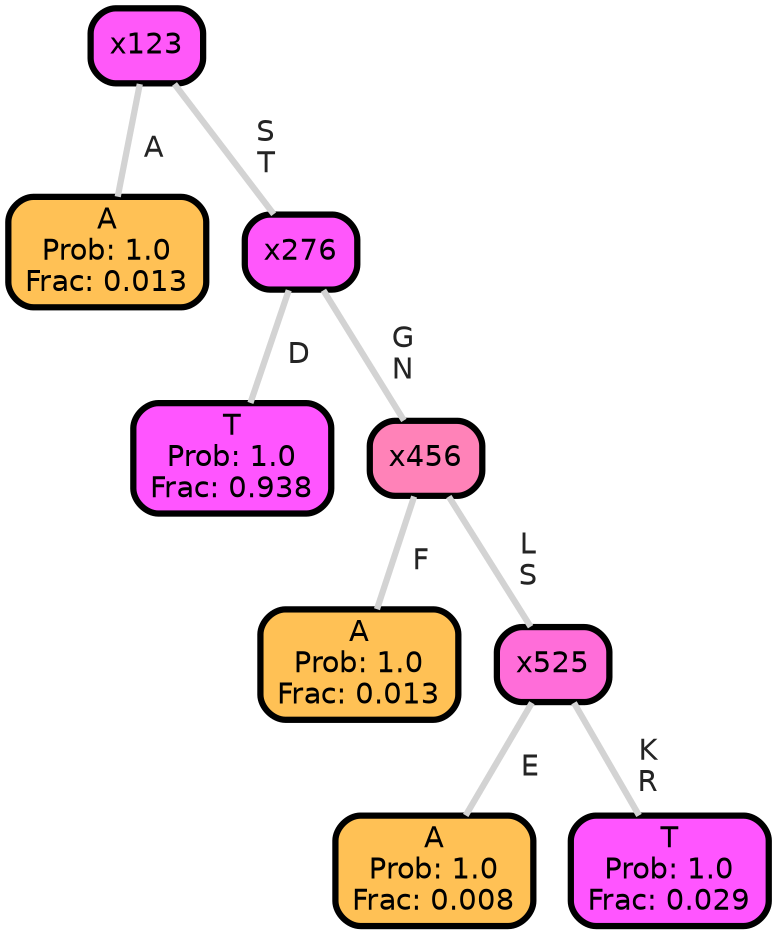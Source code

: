 graph Tree {
node [shape=box, style="filled, rounded",color="black",penwidth="3",fontcolor="black",                 fontname=helvetica] ;
graph [ranksep="0 equally", splines=straight,                 bgcolor=transparent, dpi=200] ;
edge [fontname=helvetica, fontweight=bold,fontcolor=grey14,color=lightgray] ;
0 [label="A
Prob: 1.0
Frac: 0.013", fillcolor="#ffc155"] ;
1 [label="x123", fillcolor="#ff58f9"] ;
2 [label="T
Prob: 1.0
Frac: 0.938", fillcolor="#ff55ff"] ;
3 [label="x276", fillcolor="#ff57fb"] ;
4 [label="A
Prob: 1.0
Frac: 0.013", fillcolor="#ffc155"] ;
5 [label="x456", fillcolor="#ff82b8"] ;
6 [label="A
Prob: 1.0
Frac: 0.008", fillcolor="#ffc155"] ;
7 [label="x525", fillcolor="#ff6dd9"] ;
8 [label="T
Prob: 1.0
Frac: 0.029", fillcolor="#ff55ff"] ;
1 -- 0 [label=" A",penwidth=3] ;
1 -- 3 [label=" S\n T",penwidth=3] ;
3 -- 2 [label=" D",penwidth=3] ;
3 -- 5 [label=" G\n N",penwidth=3] ;
5 -- 4 [label=" F",penwidth=3] ;
5 -- 7 [label=" L\n S",penwidth=3] ;
7 -- 6 [label=" E",penwidth=3] ;
7 -- 8 [label=" K\n R",penwidth=3] ;
{rank = same;}}